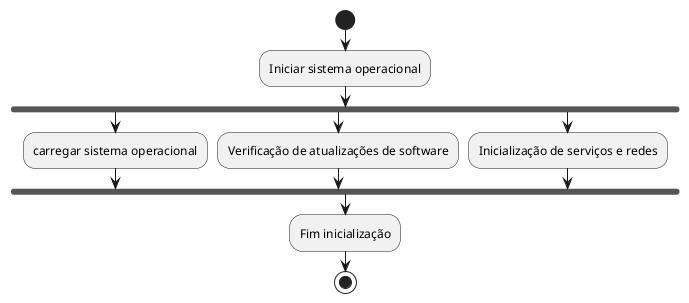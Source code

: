 @startuml Processo de Atividade
start

:Iniciar sistema operacional;

fork
    :carregar sistema operacional;
fork again
    :Verificação de atualizações de software;
fork again
    :Inicialização de serviços e redes;
end fork 

:Fim inicialização;

stop
@enduml